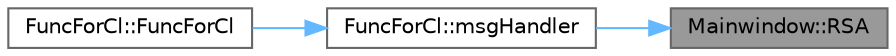 digraph "Mainwindow::RSA"
{
 // LATEX_PDF_SIZE
  bgcolor="transparent";
  edge [fontname=Helvetica,fontsize=10,labelfontname=Helvetica,labelfontsize=10];
  node [fontname=Helvetica,fontsize=10,shape=box,height=0.2,width=0.4];
  rankdir="RL";
  Node1 [id="Node000001",label="Mainwindow::RSA",height=0.2,width=0.4,color="gray40", fillcolor="grey60", style="filled", fontcolor="black",tooltip="Сигнал для RSA шифрования"];
  Node1 -> Node2 [id="edge1_Node000001_Node000002",dir="back",color="steelblue1",style="solid",tooltip=" "];
  Node2 [id="Node000002",label="FuncForCl::msgHandler",height=0.2,width=0.4,color="grey40", fillcolor="white", style="filled",URL="$class_func_for_cl.html#ac448902cc416f4e095c09620ca5f5374",tooltip="Слот для обработки сообщения от сервера"];
  Node2 -> Node3 [id="edge2_Node000002_Node000003",dir="back",color="steelblue1",style="solid",tooltip=" "];
  Node3 [id="Node000003",label="FuncForCl::FuncForCl",height=0.2,width=0.4,color="grey40", fillcolor="white", style="filled",URL="$class_func_for_cl.html#af622c2b245faec6c4ff077b26928c313",tooltip="Конструктор класса"];
}
